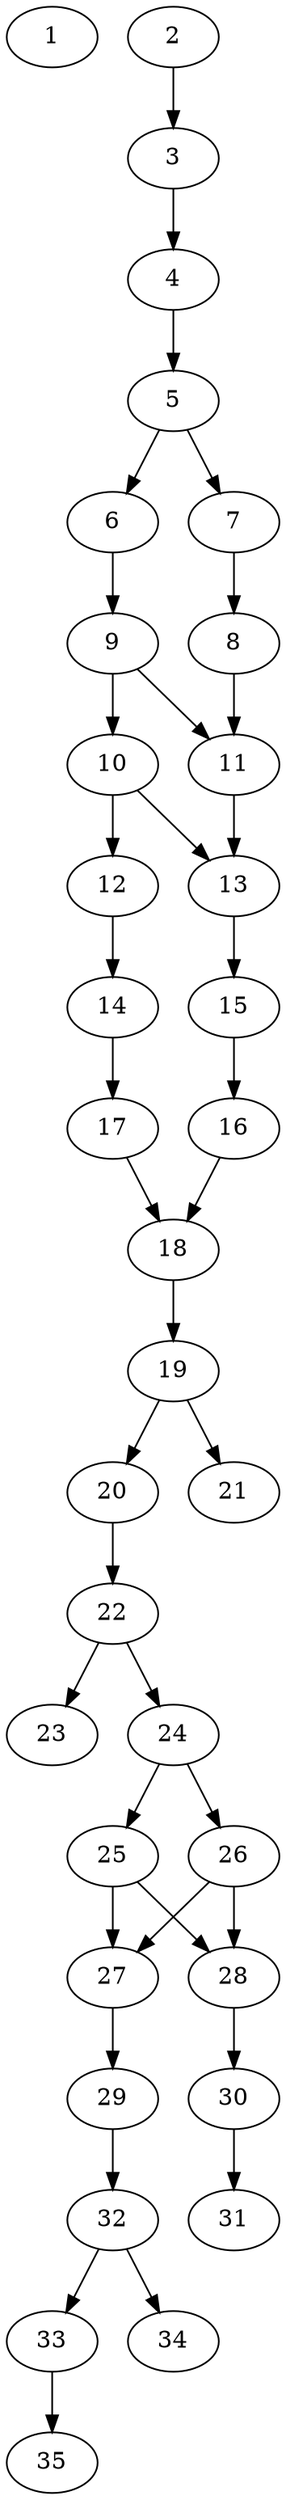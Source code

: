 // DAG automatically generated by daggen at Thu Oct  3 14:05:36 2019
// ./daggen --dot -n 35 --ccr 0.3 --fat 0.3 --regular 0.9 --density 0.6 --mindata 5242880 --maxdata 52428800 
digraph G {
  1 [size="75728213", alpha="0.04", expect_size="22718464"] 
  2 [size="19667627", alpha="0.07", expect_size="5900288"] 
  2 -> 3 [size ="5900288"]
  3 [size="139707733", alpha="0.08", expect_size="41912320"] 
  3 -> 4 [size ="41912320"]
  4 [size="76468907", alpha="0.17", expect_size="22940672"] 
  4 -> 5 [size ="22940672"]
  5 [size="109520213", alpha="0.09", expect_size="32856064"] 
  5 -> 6 [size ="32856064"]
  5 -> 7 [size ="32856064"]
  6 [size="94365013", alpha="0.03", expect_size="28309504"] 
  6 -> 9 [size ="28309504"]
  7 [size="79155200", alpha="0.08", expect_size="23746560"] 
  7 -> 8 [size ="23746560"]
  8 [size="106270720", alpha="0.10", expect_size="31881216"] 
  8 -> 11 [size ="31881216"]
  9 [size="103881387", alpha="0.07", expect_size="31164416"] 
  9 -> 10 [size ="31164416"]
  9 -> 11 [size ="31164416"]
  10 [size="97604267", alpha="0.02", expect_size="29281280"] 
  10 -> 12 [size ="29281280"]
  10 -> 13 [size ="29281280"]
  11 [size="54111573", alpha="0.16", expect_size="16233472"] 
  11 -> 13 [size ="16233472"]
  12 [size="86439253", alpha="0.01", expect_size="25931776"] 
  12 -> 14 [size ="25931776"]
  13 [size="142161920", alpha="0.17", expect_size="42648576"] 
  13 -> 15 [size ="42648576"]
  14 [size="47107413", alpha="0.06", expect_size="14132224"] 
  14 -> 17 [size ="14132224"]
  15 [size="27023360", alpha="0.03", expect_size="8107008"] 
  15 -> 16 [size ="8107008"]
  16 [size="100239360", alpha="0.10", expect_size="30071808"] 
  16 -> 18 [size ="30071808"]
  17 [size="124941653", alpha="0.08", expect_size="37482496"] 
  17 -> 18 [size ="37482496"]
  18 [size="31013547", alpha="0.05", expect_size="9304064"] 
  18 -> 19 [size ="9304064"]
  19 [size="106915840", alpha="0.12", expect_size="32074752"] 
  19 -> 20 [size ="32074752"]
  19 -> 21 [size ="32074752"]
  20 [size="161235627", alpha="0.12", expect_size="48370688"] 
  20 -> 22 [size ="48370688"]
  21 [size="19971413", alpha="0.20", expect_size="5991424"] 
  22 [size="142571520", alpha="0.08", expect_size="42771456"] 
  22 -> 23 [size ="42771456"]
  22 -> 24 [size ="42771456"]
  23 [size="151569067", alpha="0.11", expect_size="45470720"] 
  24 [size="131266560", alpha="0.02", expect_size="39379968"] 
  24 -> 25 [size ="39379968"]
  24 -> 26 [size ="39379968"]
  25 [size="24599893", alpha="0.04", expect_size="7379968"] 
  25 -> 27 [size ="7379968"]
  25 -> 28 [size ="7379968"]
  26 [size="46810453", alpha="0.16", expect_size="14043136"] 
  26 -> 27 [size ="14043136"]
  26 -> 28 [size ="14043136"]
  27 [size="126313813", alpha="0.16", expect_size="37894144"] 
  27 -> 29 [size ="37894144"]
  28 [size="32873813", alpha="0.08", expect_size="9862144"] 
  28 -> 30 [size ="9862144"]
  29 [size="69017600", alpha="0.10", expect_size="20705280"] 
  29 -> 32 [size ="20705280"]
  30 [size="166881280", alpha="0.03", expect_size="50064384"] 
  30 -> 31 [size ="50064384"]
  31 [size="107595093", alpha="0.20", expect_size="32278528"] 
  32 [size="106700800", alpha="0.06", expect_size="32010240"] 
  32 -> 33 [size ="32010240"]
  32 -> 34 [size ="32010240"]
  33 [size="166393173", alpha="0.08", expect_size="49917952"] 
  33 -> 35 [size ="49917952"]
  34 [size="94327467", alpha="0.13", expect_size="28298240"] 
  35 [size="106786133", alpha="0.20", expect_size="32035840"] 
}
